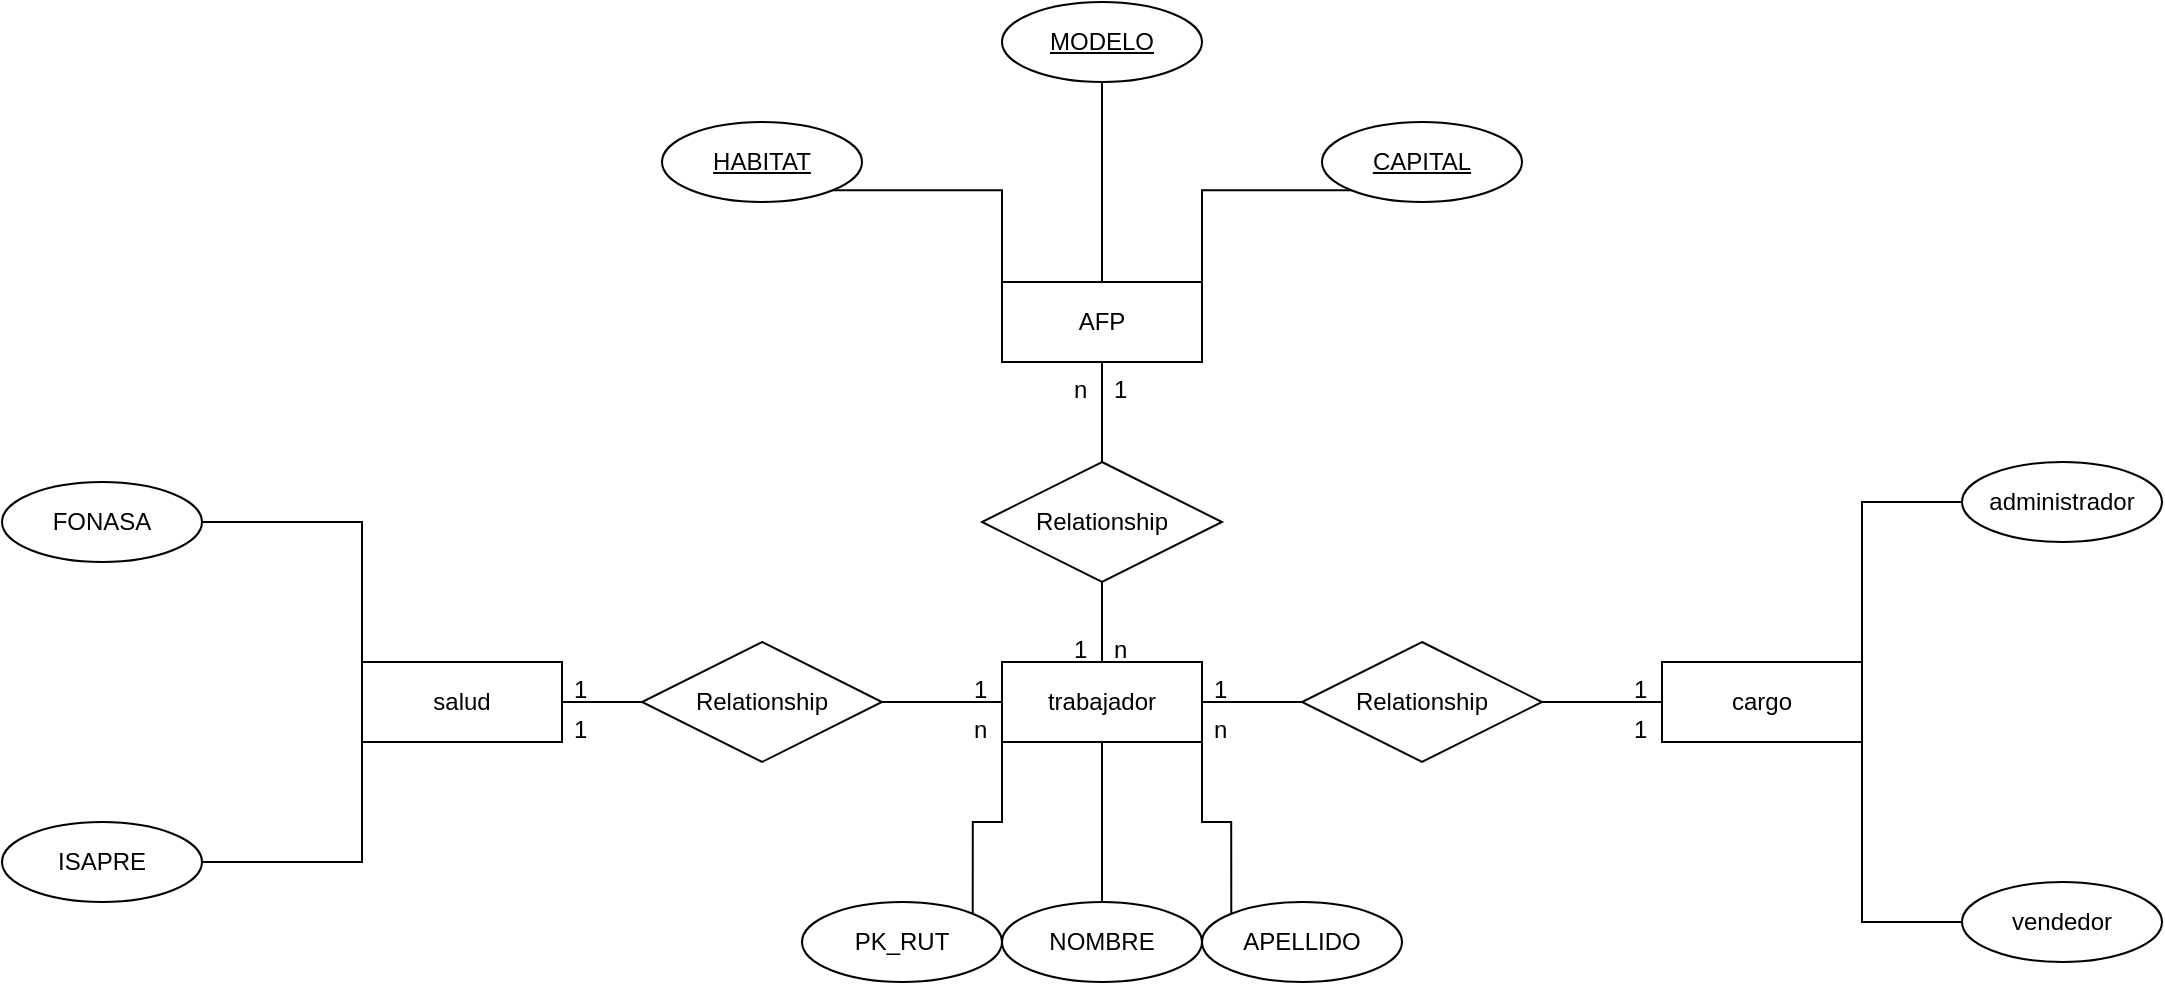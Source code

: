 <mxfile version="24.2.2" type="github">
  <diagram name="Página-1" id="2l_Ldzb5v3pvQE8i6oqE">
    <mxGraphModel dx="733" dy="524" grid="1" gridSize="10" guides="1" tooltips="1" connect="1" arrows="1" fold="1" page="1" pageScale="1" pageWidth="3300" pageHeight="4681" math="0" shadow="0">
      <root>
        <mxCell id="0" />
        <mxCell id="1" parent="0" />
        <mxCell id="-s6CalOqR5dvN9wePT47-33" value="cargo" style="whiteSpace=wrap;html=1;align=center;" vertex="1" parent="1">
          <mxGeometry x="2180" y="1620" width="100" height="40" as="geometry" />
        </mxCell>
        <mxCell id="-s6CalOqR5dvN9wePT47-34" value="AFP" style="whiteSpace=wrap;html=1;align=center;" vertex="1" parent="1">
          <mxGeometry x="1850" y="1430" width="100" height="40" as="geometry" />
        </mxCell>
        <mxCell id="-s6CalOqR5dvN9wePT47-35" value="trabajador" style="whiteSpace=wrap;html=1;align=center;" vertex="1" parent="1">
          <mxGeometry x="1850" y="1620" width="100" height="40" as="geometry" />
        </mxCell>
        <mxCell id="-s6CalOqR5dvN9wePT47-37" value="Relationship" style="shape=rhombus;perimeter=rhombusPerimeter;whiteSpace=wrap;html=1;align=center;" vertex="1" parent="1">
          <mxGeometry x="1670" y="1610" width="120" height="60" as="geometry" />
        </mxCell>
        <mxCell id="-s6CalOqR5dvN9wePT47-38" value="Relationship" style="shape=rhombus;perimeter=rhombusPerimeter;whiteSpace=wrap;html=1;align=center;" vertex="1" parent="1">
          <mxGeometry x="2000" y="1610" width="120" height="60" as="geometry" />
        </mxCell>
        <mxCell id="-s6CalOqR5dvN9wePT47-39" value="Relationship" style="shape=rhombus;perimeter=rhombusPerimeter;whiteSpace=wrap;html=1;align=center;" vertex="1" parent="1">
          <mxGeometry x="1840" y="1520" width="120" height="60" as="geometry" />
        </mxCell>
        <mxCell id="-s6CalOqR5dvN9wePT47-40" value="" style="endArrow=none;html=1;rounded=0;exitX=1;exitY=0.5;exitDx=0;exitDy=0;entryX=0;entryY=0.5;entryDx=0;entryDy=0;" edge="1" parent="1" source="-s6CalOqR5dvN9wePT47-37" target="-s6CalOqR5dvN9wePT47-35">
          <mxGeometry relative="1" as="geometry">
            <mxPoint x="1830" y="1670" as="sourcePoint" />
            <mxPoint x="1880" y="1660" as="targetPoint" />
          </mxGeometry>
        </mxCell>
        <mxCell id="-s6CalOqR5dvN9wePT47-41" value="" style="endArrow=none;html=1;rounded=0;entryX=0;entryY=0.5;entryDx=0;entryDy=0;" edge="1" parent="1" source="-s6CalOqR5dvN9wePT47-35" target="-s6CalOqR5dvN9wePT47-38">
          <mxGeometry relative="1" as="geometry">
            <mxPoint x="1800" y="1650" as="sourcePoint" />
            <mxPoint x="1860" y="1650" as="targetPoint" />
            <Array as="points" />
          </mxGeometry>
        </mxCell>
        <mxCell id="-s6CalOqR5dvN9wePT47-43" value="" style="endArrow=none;html=1;rounded=0;exitX=1;exitY=0.5;exitDx=0;exitDy=0;entryX=0;entryY=0.5;entryDx=0;entryDy=0;" edge="1" parent="1" source="-s6CalOqR5dvN9wePT47-38" target="-s6CalOqR5dvN9wePT47-33">
          <mxGeometry relative="1" as="geometry">
            <mxPoint x="2180" y="1630" as="sourcePoint" />
            <mxPoint x="2250" y="1630" as="targetPoint" />
            <Array as="points" />
          </mxGeometry>
        </mxCell>
        <mxCell id="-s6CalOqR5dvN9wePT47-44" value="" style="endArrow=none;html=1;rounded=0;exitX=1;exitY=0.5;exitDx=0;exitDy=0;entryX=0;entryY=0.5;entryDx=0;entryDy=0;" edge="1" parent="1" source="-s6CalOqR5dvN9wePT47-36" target="-s6CalOqR5dvN9wePT47-37">
          <mxGeometry relative="1" as="geometry">
            <mxPoint x="1530" y="1639.72" as="sourcePoint" />
            <mxPoint x="1640" y="1639.72" as="targetPoint" />
          </mxGeometry>
        </mxCell>
        <mxCell id="-s6CalOqR5dvN9wePT47-45" value="" style="endArrow=none;html=1;rounded=0;exitX=0.5;exitY=1;exitDx=0;exitDy=0;entryX=0.5;entryY=0;entryDx=0;entryDy=0;" edge="1" parent="1" source="-s6CalOqR5dvN9wePT47-39" target="-s6CalOqR5dvN9wePT47-35">
          <mxGeometry relative="1" as="geometry">
            <mxPoint x="1860" y="1609.44" as="sourcePoint" />
            <mxPoint x="1970" y="1609.44" as="targetPoint" />
            <Array as="points">
              <mxPoint x="1900" y="1600" />
            </Array>
          </mxGeometry>
        </mxCell>
        <mxCell id="-s6CalOqR5dvN9wePT47-46" value="" style="endArrow=none;html=1;rounded=0;exitX=0.5;exitY=1;exitDx=0;exitDy=0;entryX=0.5;entryY=0;entryDx=0;entryDy=0;" edge="1" parent="1" source="-s6CalOqR5dvN9wePT47-34" target="-s6CalOqR5dvN9wePT47-39">
          <mxGeometry relative="1" as="geometry">
            <mxPoint x="1910" y="1590" as="sourcePoint" />
            <mxPoint x="1910" y="1630" as="targetPoint" />
            <Array as="points" />
          </mxGeometry>
        </mxCell>
        <mxCell id="-s6CalOqR5dvN9wePT47-47" value="" style="endArrow=none;html=1;rounded=0;exitX=1;exitY=0.5;exitDx=0;exitDy=0;entryX=0;entryY=0.5;entryDx=0;entryDy=0;" edge="1" parent="1" target="-s6CalOqR5dvN9wePT47-36">
          <mxGeometry relative="1" as="geometry">
            <mxPoint x="1530" y="1639.72" as="sourcePoint" />
            <mxPoint x="1620" y="1640" as="targetPoint" />
          </mxGeometry>
        </mxCell>
        <mxCell id="-s6CalOqR5dvN9wePT47-36" value="salud" style="whiteSpace=wrap;html=1;align=center;" vertex="1" parent="1">
          <mxGeometry x="1530" y="1620" width="100" height="40" as="geometry" />
        </mxCell>
        <mxCell id="-s6CalOqR5dvN9wePT47-53" style="edgeStyle=orthogonalEdgeStyle;rounded=0;orthogonalLoop=1;jettySize=auto;html=1;exitX=1;exitY=0;exitDx=0;exitDy=0;entryX=0;entryY=1;entryDx=0;entryDy=0;endArrow=none;endFill=0;" edge="1" parent="1" source="-s6CalOqR5dvN9wePT47-50" target="-s6CalOqR5dvN9wePT47-35">
          <mxGeometry relative="1" as="geometry" />
        </mxCell>
        <mxCell id="-s6CalOqR5dvN9wePT47-50" value="PK_RUT" style="ellipse;whiteSpace=wrap;html=1;align=center;" vertex="1" parent="1">
          <mxGeometry x="1750" y="1740" width="100" height="40" as="geometry" />
        </mxCell>
        <mxCell id="-s6CalOqR5dvN9wePT47-54" style="edgeStyle=orthogonalEdgeStyle;rounded=0;orthogonalLoop=1;jettySize=auto;html=1;exitX=0.5;exitY=0;exitDx=0;exitDy=0;entryX=0.5;entryY=1;entryDx=0;entryDy=0;endArrow=none;endFill=0;" edge="1" parent="1" source="-s6CalOqR5dvN9wePT47-51" target="-s6CalOqR5dvN9wePT47-35">
          <mxGeometry relative="1" as="geometry" />
        </mxCell>
        <mxCell id="-s6CalOqR5dvN9wePT47-51" value="NOMBRE" style="ellipse;whiteSpace=wrap;html=1;align=center;" vertex="1" parent="1">
          <mxGeometry x="1850" y="1740" width="100" height="40" as="geometry" />
        </mxCell>
        <mxCell id="-s6CalOqR5dvN9wePT47-55" style="edgeStyle=orthogonalEdgeStyle;rounded=0;orthogonalLoop=1;jettySize=auto;html=1;exitX=0;exitY=0;exitDx=0;exitDy=0;entryX=1;entryY=1;entryDx=0;entryDy=0;endArrow=none;endFill=0;" edge="1" parent="1" source="-s6CalOqR5dvN9wePT47-52" target="-s6CalOqR5dvN9wePT47-35">
          <mxGeometry relative="1" as="geometry" />
        </mxCell>
        <mxCell id="-s6CalOqR5dvN9wePT47-52" value="APELLIDO" style="ellipse;whiteSpace=wrap;html=1;align=center;" vertex="1" parent="1">
          <mxGeometry x="1950" y="1740" width="100" height="40" as="geometry" />
        </mxCell>
        <mxCell id="-s6CalOqR5dvN9wePT47-61" style="edgeStyle=orthogonalEdgeStyle;rounded=0;orthogonalLoop=1;jettySize=auto;html=1;exitX=0;exitY=1;exitDx=0;exitDy=0;entryX=1;entryY=0;entryDx=0;entryDy=0;endArrow=none;endFill=0;" edge="1" parent="1" source="-s6CalOqR5dvN9wePT47-56" target="-s6CalOqR5dvN9wePT47-34">
          <mxGeometry relative="1" as="geometry" />
        </mxCell>
        <mxCell id="-s6CalOqR5dvN9wePT47-56" value="CAPITAL" style="ellipse;whiteSpace=wrap;html=1;align=center;fontStyle=4;" vertex="1" parent="1">
          <mxGeometry x="2010" y="1350" width="100" height="40" as="geometry" />
        </mxCell>
        <mxCell id="-s6CalOqR5dvN9wePT47-60" style="edgeStyle=orthogonalEdgeStyle;rounded=0;orthogonalLoop=1;jettySize=auto;html=1;exitX=0.5;exitY=1;exitDx=0;exitDy=0;endArrow=none;endFill=0;" edge="1" parent="1" source="-s6CalOqR5dvN9wePT47-57" target="-s6CalOqR5dvN9wePT47-34">
          <mxGeometry relative="1" as="geometry" />
        </mxCell>
        <mxCell id="-s6CalOqR5dvN9wePT47-57" value="MODELO" style="ellipse;whiteSpace=wrap;html=1;align=center;fontStyle=4;" vertex="1" parent="1">
          <mxGeometry x="1850" y="1290" width="100" height="40" as="geometry" />
        </mxCell>
        <mxCell id="-s6CalOqR5dvN9wePT47-59" style="edgeStyle=orthogonalEdgeStyle;rounded=0;orthogonalLoop=1;jettySize=auto;html=1;exitX=1;exitY=1;exitDx=0;exitDy=0;entryX=0;entryY=0;entryDx=0;entryDy=0;endArrow=none;endFill=0;" edge="1" parent="1" source="-s6CalOqR5dvN9wePT47-58" target="-s6CalOqR5dvN9wePT47-34">
          <mxGeometry relative="1" as="geometry" />
        </mxCell>
        <mxCell id="-s6CalOqR5dvN9wePT47-58" value="HABITAT" style="ellipse;whiteSpace=wrap;html=1;align=center;fontStyle=4;" vertex="1" parent="1">
          <mxGeometry x="1680" y="1350" width="100" height="40" as="geometry" />
        </mxCell>
        <mxCell id="-s6CalOqR5dvN9wePT47-70" style="edgeStyle=orthogonalEdgeStyle;rounded=0;orthogonalLoop=1;jettySize=auto;html=1;exitX=0;exitY=0.5;exitDx=0;exitDy=0;entryX=1;entryY=0;entryDx=0;entryDy=0;strokeColor=default;align=center;verticalAlign=middle;fontFamily=Helvetica;fontSize=11;fontColor=default;labelBackgroundColor=default;endArrow=none;endFill=0;" edge="1" parent="1" source="-s6CalOqR5dvN9wePT47-62" target="-s6CalOqR5dvN9wePT47-33">
          <mxGeometry relative="1" as="geometry" />
        </mxCell>
        <mxCell id="-s6CalOqR5dvN9wePT47-62" value="administrador" style="ellipse;whiteSpace=wrap;html=1;align=center;" vertex="1" parent="1">
          <mxGeometry x="2330" y="1520" width="100" height="40" as="geometry" />
        </mxCell>
        <mxCell id="-s6CalOqR5dvN9wePT47-66" style="edgeStyle=orthogonalEdgeStyle;rounded=0;orthogonalLoop=1;jettySize=auto;html=1;exitX=1;exitY=0.5;exitDx=0;exitDy=0;entryX=0;entryY=0;entryDx=0;entryDy=0;endArrow=none;endFill=0;" edge="1" parent="1" source="-s6CalOqR5dvN9wePT47-63" target="-s6CalOqR5dvN9wePT47-36">
          <mxGeometry relative="1" as="geometry" />
        </mxCell>
        <mxCell id="-s6CalOqR5dvN9wePT47-63" value="FONASA" style="ellipse;whiteSpace=wrap;html=1;align=center;" vertex="1" parent="1">
          <mxGeometry x="1350" y="1530" width="100" height="40" as="geometry" />
        </mxCell>
        <mxCell id="-s6CalOqR5dvN9wePT47-65" style="edgeStyle=orthogonalEdgeStyle;rounded=0;orthogonalLoop=1;jettySize=auto;html=1;exitX=1;exitY=0.5;exitDx=0;exitDy=0;entryX=0;entryY=1;entryDx=0;entryDy=0;strokeColor=default;align=center;verticalAlign=middle;fontFamily=Helvetica;fontSize=11;fontColor=default;labelBackgroundColor=default;endArrow=none;endFill=0;" edge="1" parent="1" source="-s6CalOqR5dvN9wePT47-64" target="-s6CalOqR5dvN9wePT47-36">
          <mxGeometry relative="1" as="geometry" />
        </mxCell>
        <mxCell id="-s6CalOqR5dvN9wePT47-64" value="ISAPRE" style="ellipse;whiteSpace=wrap;html=1;align=center;" vertex="1" parent="1">
          <mxGeometry x="1350" y="1700" width="100" height="40" as="geometry" />
        </mxCell>
        <mxCell id="-s6CalOqR5dvN9wePT47-68" style="edgeStyle=orthogonalEdgeStyle;rounded=0;orthogonalLoop=1;jettySize=auto;html=1;exitX=0;exitY=0.5;exitDx=0;exitDy=0;entryX=1;entryY=1;entryDx=0;entryDy=0;strokeColor=default;align=center;verticalAlign=middle;fontFamily=Helvetica;fontSize=11;fontColor=default;labelBackgroundColor=default;endArrow=none;endFill=0;" edge="1" parent="1" source="-s6CalOqR5dvN9wePT47-67" target="-s6CalOqR5dvN9wePT47-33">
          <mxGeometry relative="1" as="geometry" />
        </mxCell>
        <mxCell id="-s6CalOqR5dvN9wePT47-67" value="vendedor" style="ellipse;whiteSpace=wrap;html=1;align=center;" vertex="1" parent="1">
          <mxGeometry x="2330" y="1730" width="100" height="40" as="geometry" />
        </mxCell>
        <mxCell id="-s6CalOqR5dvN9wePT47-75" value="1" style="text;strokeColor=none;fillColor=none;spacingLeft=4;spacingRight=4;overflow=hidden;rotatable=0;points=[[0,0.5],[1,0.5]];portConstraint=eastwest;fontSize=12;whiteSpace=wrap;html=1;" vertex="1" parent="1">
          <mxGeometry x="1950" y="1620" width="20" height="20" as="geometry" />
        </mxCell>
        <mxCell id="-s6CalOqR5dvN9wePT47-77" value="" style="endArrow=none;html=1;rounded=0;exitX=1;exitY=0.5;exitDx=0;exitDy=0;entryX=0;entryY=0.5;entryDx=0;entryDy=0;" edge="1" parent="1" source="-s6CalOqR5dvN9wePT47-35" target="-s6CalOqR5dvN9wePT47-78">
          <mxGeometry relative="1" as="geometry">
            <mxPoint x="1950" y="1640" as="sourcePoint" />
            <mxPoint x="2000" y="1640" as="targetPoint" />
            <Array as="points" />
          </mxGeometry>
        </mxCell>
        <mxCell id="-s6CalOqR5dvN9wePT47-78" value="n" style="text;strokeColor=none;fillColor=none;spacingLeft=4;spacingRight=4;overflow=hidden;rotatable=0;points=[[0,0.5],[1,0.5]];portConstraint=eastwest;fontSize=12;whiteSpace=wrap;html=1;" vertex="1" parent="1">
          <mxGeometry x="1950" y="1640" width="20" height="20" as="geometry" />
        </mxCell>
        <mxCell id="-s6CalOqR5dvN9wePT47-79" style="edgeStyle=orthogonalEdgeStyle;rounded=0;orthogonalLoop=1;jettySize=auto;html=1;exitX=1;exitY=0.5;exitDx=0;exitDy=0;" edge="1" parent="1" source="-s6CalOqR5dvN9wePT47-78" target="-s6CalOqR5dvN9wePT47-78">
          <mxGeometry relative="1" as="geometry" />
        </mxCell>
        <mxCell id="-s6CalOqR5dvN9wePT47-80" value="1" style="text;strokeColor=none;fillColor=none;spacingLeft=4;spacingRight=4;overflow=hidden;rotatable=0;points=[[0,0.5],[1,0.5]];portConstraint=eastwest;fontSize=12;whiteSpace=wrap;html=1;" vertex="1" parent="1">
          <mxGeometry x="2160" y="1620" width="20" height="20" as="geometry" />
        </mxCell>
        <mxCell id="-s6CalOqR5dvN9wePT47-81" value="1" style="text;strokeColor=none;fillColor=none;spacingLeft=4;spacingRight=4;overflow=hidden;rotatable=0;points=[[0,0.5],[1,0.5]];portConstraint=eastwest;fontSize=12;whiteSpace=wrap;html=1;" vertex="1" parent="1">
          <mxGeometry x="2160" y="1640" width="20" height="20" as="geometry" />
        </mxCell>
        <mxCell id="-s6CalOqR5dvN9wePT47-82" value="1" style="text;strokeColor=none;fillColor=none;spacingLeft=4;spacingRight=4;overflow=hidden;rotatable=0;points=[[0,0.5],[1,0.5]];portConstraint=eastwest;fontSize=12;whiteSpace=wrap;html=1;" vertex="1" parent="1">
          <mxGeometry x="1880" y="1600" width="20" height="20" as="geometry" />
        </mxCell>
        <mxCell id="-s6CalOqR5dvN9wePT47-84" value="n" style="text;strokeColor=none;fillColor=none;spacingLeft=4;spacingRight=4;overflow=hidden;rotatable=0;points=[[0,0.5],[1,0.5]];portConstraint=eastwest;fontSize=12;whiteSpace=wrap;html=1;" vertex="1" parent="1">
          <mxGeometry x="1900" y="1600" width="20" height="20" as="geometry" />
        </mxCell>
        <mxCell id="-s6CalOqR5dvN9wePT47-85" value="1" style="text;strokeColor=none;fillColor=none;spacingLeft=4;spacingRight=4;overflow=hidden;rotatable=0;points=[[0,0.5],[1,0.5]];portConstraint=eastwest;fontSize=12;whiteSpace=wrap;html=1;" vertex="1" parent="1">
          <mxGeometry x="1900" y="1470" width="20" height="20" as="geometry" />
        </mxCell>
        <mxCell id="-s6CalOqR5dvN9wePT47-86" value="n" style="text;strokeColor=none;fillColor=none;spacingLeft=4;spacingRight=4;overflow=hidden;rotatable=0;points=[[0,0.5],[1,0.5]];portConstraint=eastwest;fontSize=12;whiteSpace=wrap;html=1;" vertex="1" parent="1">
          <mxGeometry x="1880" y="1470" width="20" height="20" as="geometry" />
        </mxCell>
        <mxCell id="-s6CalOqR5dvN9wePT47-87" value="1" style="text;strokeColor=none;fillColor=none;spacingLeft=4;spacingRight=4;overflow=hidden;rotatable=0;points=[[0,0.5],[1,0.5]];portConstraint=eastwest;fontSize=12;whiteSpace=wrap;html=1;" vertex="1" parent="1">
          <mxGeometry x="1830" y="1620" width="20" height="20" as="geometry" />
        </mxCell>
        <mxCell id="-s6CalOqR5dvN9wePT47-88" value="n" style="text;strokeColor=none;fillColor=none;spacingLeft=4;spacingRight=4;overflow=hidden;rotatable=0;points=[[0,0.5],[1,0.5]];portConstraint=eastwest;fontSize=12;whiteSpace=wrap;html=1;" vertex="1" parent="1">
          <mxGeometry x="1830" y="1640" width="20" height="20" as="geometry" />
        </mxCell>
        <mxCell id="-s6CalOqR5dvN9wePT47-89" value="1" style="text;strokeColor=none;fillColor=none;spacingLeft=4;spacingRight=4;overflow=hidden;rotatable=0;points=[[0,0.5],[1,0.5]];portConstraint=eastwest;fontSize=12;whiteSpace=wrap;html=1;" vertex="1" parent="1">
          <mxGeometry x="1630" y="1620" width="20" height="20" as="geometry" />
        </mxCell>
        <mxCell id="-s6CalOqR5dvN9wePT47-90" value="1" style="text;strokeColor=none;fillColor=none;spacingLeft=4;spacingRight=4;overflow=hidden;rotatable=0;points=[[0,0.5],[1,0.5]];portConstraint=eastwest;fontSize=12;whiteSpace=wrap;html=1;" vertex="1" parent="1">
          <mxGeometry x="1630" y="1640" width="20" height="20" as="geometry" />
        </mxCell>
      </root>
    </mxGraphModel>
  </diagram>
</mxfile>

